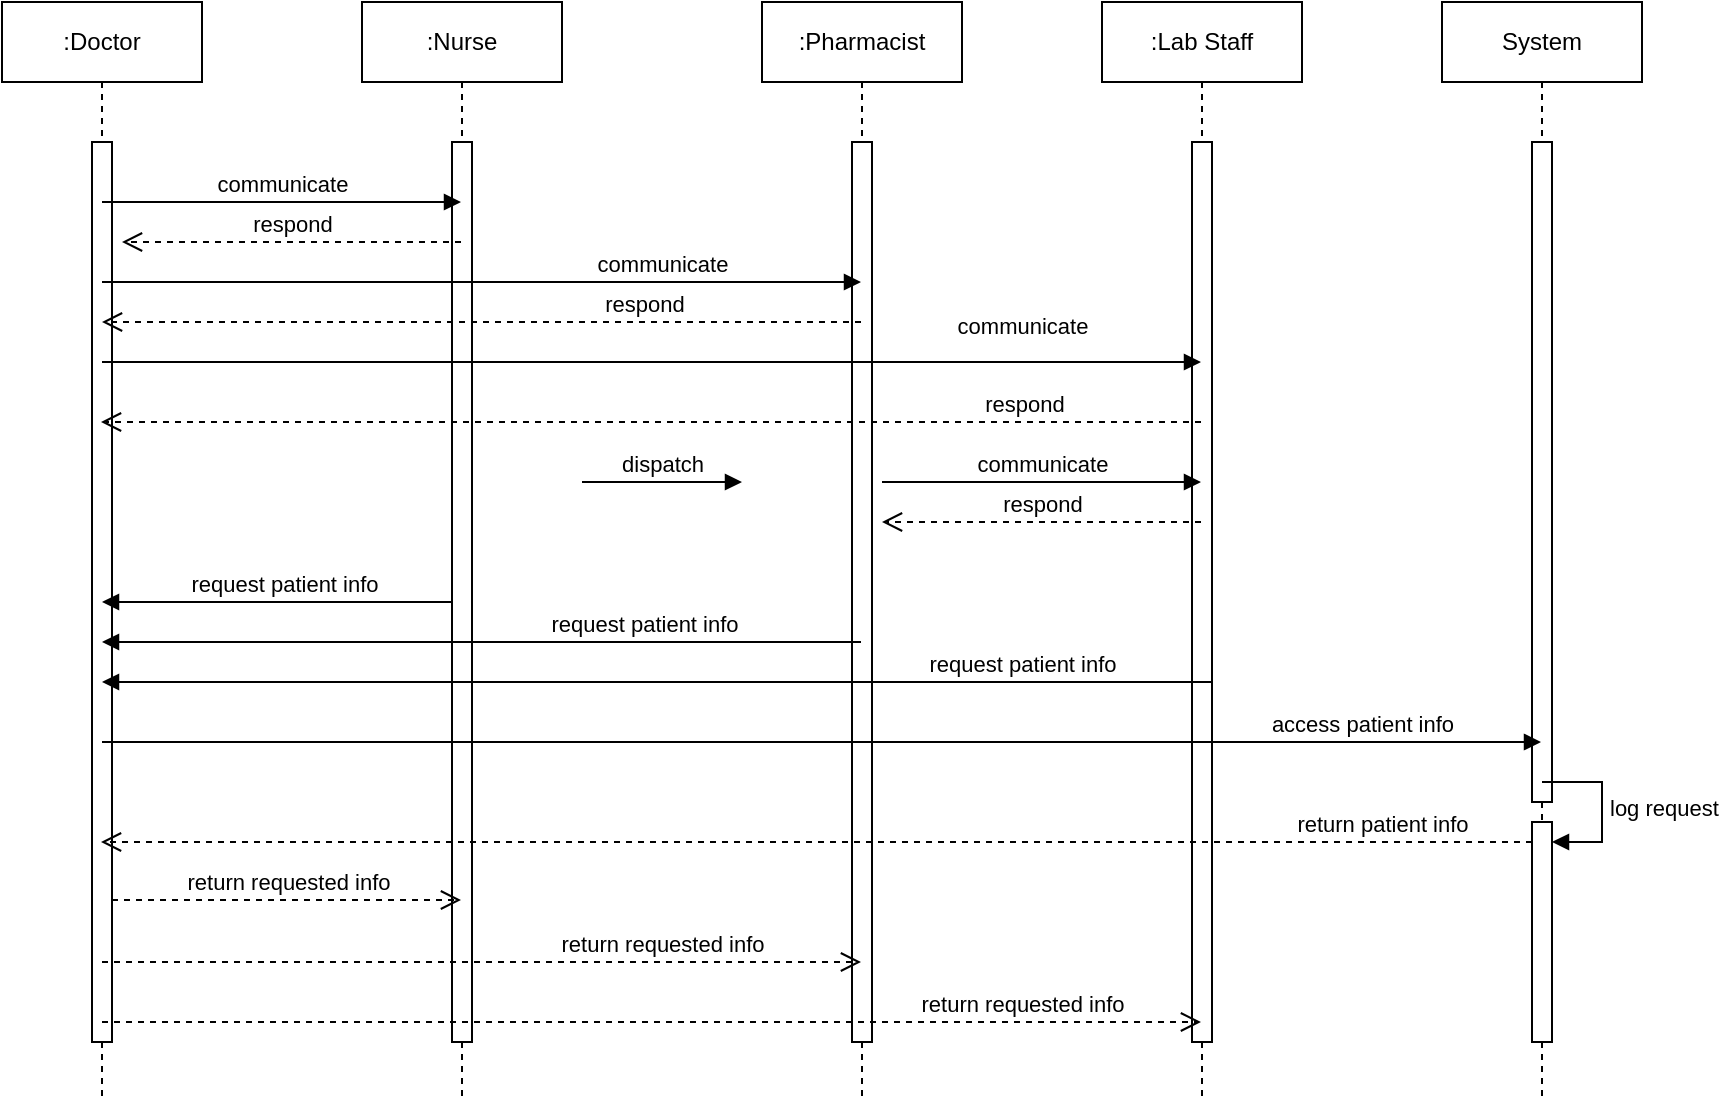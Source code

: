 <mxfile version="24.3.1" type="device">
  <diagram name="Page-1" id="SLDsWOvieusIYVydW7WV">
    <mxGraphModel dx="1461" dy="652" grid="1" gridSize="10" guides="1" tooltips="1" connect="1" arrows="1" fold="1" page="1" pageScale="1" pageWidth="850" pageHeight="1100" math="0" shadow="0">
      <root>
        <mxCell id="0" />
        <mxCell id="1" parent="0" />
        <mxCell id="oQf-hwO9cdcEI4c4DX_J-1" value=":Doctor" style="shape=umlLifeline;perimeter=lifelinePerimeter;whiteSpace=wrap;html=1;container=1;dropTarget=0;collapsible=0;recursiveResize=0;outlineConnect=0;portConstraint=eastwest;newEdgeStyle={&quot;curved&quot;:0,&quot;rounded&quot;:0};" vertex="1" parent="1">
          <mxGeometry x="90" y="100" width="100" height="550" as="geometry" />
        </mxCell>
        <mxCell id="oQf-hwO9cdcEI4c4DX_J-9" value="" style="html=1;points=[[0,0,0,0,5],[0,1,0,0,-5],[1,0,0,0,5],[1,1,0,0,-5]];perimeter=orthogonalPerimeter;outlineConnect=0;targetShapes=umlLifeline;portConstraint=eastwest;newEdgeStyle={&quot;curved&quot;:0,&quot;rounded&quot;:0};" vertex="1" parent="oQf-hwO9cdcEI4c4DX_J-1">
          <mxGeometry x="45" y="70" width="10" height="450" as="geometry" />
        </mxCell>
        <mxCell id="oQf-hwO9cdcEI4c4DX_J-2" value=":Nurse" style="shape=umlLifeline;perimeter=lifelinePerimeter;whiteSpace=wrap;html=1;container=1;dropTarget=0;collapsible=0;recursiveResize=0;outlineConnect=0;portConstraint=eastwest;newEdgeStyle={&quot;curved&quot;:0,&quot;rounded&quot;:0};" vertex="1" parent="1">
          <mxGeometry x="270" y="100" width="100" height="550" as="geometry" />
        </mxCell>
        <mxCell id="oQf-hwO9cdcEI4c4DX_J-10" value="" style="html=1;points=[[0,0,0,0,5],[0,1,0,0,-5],[1,0,0,0,5],[1,1,0,0,-5]];perimeter=orthogonalPerimeter;outlineConnect=0;targetShapes=umlLifeline;portConstraint=eastwest;newEdgeStyle={&quot;curved&quot;:0,&quot;rounded&quot;:0};" vertex="1" parent="oQf-hwO9cdcEI4c4DX_J-2">
          <mxGeometry x="45" y="70" width="10" height="450" as="geometry" />
        </mxCell>
        <mxCell id="oQf-hwO9cdcEI4c4DX_J-3" value=":Pharmacist" style="shape=umlLifeline;perimeter=lifelinePerimeter;whiteSpace=wrap;html=1;container=1;dropTarget=0;collapsible=0;recursiveResize=0;outlineConnect=0;portConstraint=eastwest;newEdgeStyle={&quot;curved&quot;:0,&quot;rounded&quot;:0};" vertex="1" parent="1">
          <mxGeometry x="470" y="100" width="100" height="550" as="geometry" />
        </mxCell>
        <mxCell id="oQf-hwO9cdcEI4c4DX_J-11" value="" style="html=1;points=[[0,0,0,0,5],[0,1,0,0,-5],[1,0,0,0,5],[1,1,0,0,-5]];perimeter=orthogonalPerimeter;outlineConnect=0;targetShapes=umlLifeline;portConstraint=eastwest;newEdgeStyle={&quot;curved&quot;:0,&quot;rounded&quot;:0};" vertex="1" parent="oQf-hwO9cdcEI4c4DX_J-3">
          <mxGeometry x="45" y="70" width="10" height="450" as="geometry" />
        </mxCell>
        <mxCell id="oQf-hwO9cdcEI4c4DX_J-4" value=":Lab Staff" style="shape=umlLifeline;perimeter=lifelinePerimeter;whiteSpace=wrap;html=1;container=1;dropTarget=0;collapsible=0;recursiveResize=0;outlineConnect=0;portConstraint=eastwest;newEdgeStyle={&quot;curved&quot;:0,&quot;rounded&quot;:0};" vertex="1" parent="1">
          <mxGeometry x="640" y="100" width="100" height="550" as="geometry" />
        </mxCell>
        <mxCell id="oQf-hwO9cdcEI4c4DX_J-12" value="" style="html=1;points=[[0,0,0,0,5],[0,1,0,0,-5],[1,0,0,0,5],[1,1,0,0,-5]];perimeter=orthogonalPerimeter;outlineConnect=0;targetShapes=umlLifeline;portConstraint=eastwest;newEdgeStyle={&quot;curved&quot;:0,&quot;rounded&quot;:0};" vertex="1" parent="oQf-hwO9cdcEI4c4DX_J-4">
          <mxGeometry x="45" y="70" width="10" height="450" as="geometry" />
        </mxCell>
        <mxCell id="oQf-hwO9cdcEI4c4DX_J-13" value="System" style="shape=umlLifeline;perimeter=lifelinePerimeter;whiteSpace=wrap;html=1;container=1;dropTarget=0;collapsible=0;recursiveResize=0;outlineConnect=0;portConstraint=eastwest;newEdgeStyle={&quot;curved&quot;:0,&quot;rounded&quot;:0};" vertex="1" parent="1">
          <mxGeometry x="810" y="100" width="100" height="550" as="geometry" />
        </mxCell>
        <mxCell id="oQf-hwO9cdcEI4c4DX_J-14" value="" style="html=1;points=[[0,0,0,0,5],[0,1,0,0,-5],[1,0,0,0,5],[1,1,0,0,-5]];perimeter=orthogonalPerimeter;outlineConnect=0;targetShapes=umlLifeline;portConstraint=eastwest;newEdgeStyle={&quot;curved&quot;:0,&quot;rounded&quot;:0};" vertex="1" parent="oQf-hwO9cdcEI4c4DX_J-13">
          <mxGeometry x="45" y="70" width="10" height="330" as="geometry" />
        </mxCell>
        <mxCell id="oQf-hwO9cdcEI4c4DX_J-29" value="" style="html=1;points=[[0,0,0,0,5],[0,1,0,0,-5],[1,0,0,0,5],[1,1,0,0,-5]];perimeter=orthogonalPerimeter;outlineConnect=0;targetShapes=umlLifeline;portConstraint=eastwest;newEdgeStyle={&quot;curved&quot;:0,&quot;rounded&quot;:0};" vertex="1" parent="oQf-hwO9cdcEI4c4DX_J-13">
          <mxGeometry x="45" y="410" width="10" height="110" as="geometry" />
        </mxCell>
        <mxCell id="oQf-hwO9cdcEI4c4DX_J-30" value="log request" style="html=1;align=left;spacingLeft=2;endArrow=block;rounded=0;edgeStyle=orthogonalEdgeStyle;curved=0;rounded=0;" edge="1" target="oQf-hwO9cdcEI4c4DX_J-29" parent="oQf-hwO9cdcEI4c4DX_J-13">
          <mxGeometry relative="1" as="geometry">
            <mxPoint x="50" y="390" as="sourcePoint" />
            <Array as="points">
              <mxPoint x="80" y="420" />
            </Array>
          </mxGeometry>
        </mxCell>
        <mxCell id="oQf-hwO9cdcEI4c4DX_J-15" value="communicate" style="html=1;verticalAlign=bottom;endArrow=block;curved=0;rounded=0;" edge="1" parent="1" target="oQf-hwO9cdcEI4c4DX_J-2">
          <mxGeometry width="80" relative="1" as="geometry">
            <mxPoint x="140" y="200" as="sourcePoint" />
            <mxPoint x="220" y="200" as="targetPoint" />
          </mxGeometry>
        </mxCell>
        <mxCell id="oQf-hwO9cdcEI4c4DX_J-16" value="communicate" style="html=1;verticalAlign=bottom;endArrow=block;curved=0;rounded=0;" edge="1" parent="1">
          <mxGeometry x="0.476" width="80" relative="1" as="geometry">
            <mxPoint x="140" y="240" as="sourcePoint" />
            <mxPoint x="519.5" y="240" as="targetPoint" />
            <Array as="points" />
            <mxPoint as="offset" />
          </mxGeometry>
        </mxCell>
        <mxCell id="oQf-hwO9cdcEI4c4DX_J-17" value="communicate" style="html=1;verticalAlign=bottom;endArrow=block;curved=0;rounded=0;" edge="1" parent="1">
          <mxGeometry x="0.674" y="10" width="80" relative="1" as="geometry">
            <mxPoint x="140" y="280" as="sourcePoint" />
            <mxPoint x="689.5" y="280" as="targetPoint" />
            <mxPoint y="1" as="offset" />
          </mxGeometry>
        </mxCell>
        <mxCell id="oQf-hwO9cdcEI4c4DX_J-18" value="respond" style="html=1;verticalAlign=bottom;endArrow=open;dashed=1;endSize=8;curved=0;rounded=0;" edge="1" parent="1" source="oQf-hwO9cdcEI4c4DX_J-2">
          <mxGeometry relative="1" as="geometry">
            <mxPoint x="230" y="220" as="sourcePoint" />
            <mxPoint x="150" y="220" as="targetPoint" />
          </mxGeometry>
        </mxCell>
        <mxCell id="oQf-hwO9cdcEI4c4DX_J-19" value="respond" style="html=1;verticalAlign=bottom;endArrow=open;dashed=1;endSize=8;curved=0;rounded=0;" edge="1" parent="1" source="oQf-hwO9cdcEI4c4DX_J-3">
          <mxGeometry x="-0.423" relative="1" as="geometry">
            <mxPoint x="220" y="260" as="sourcePoint" />
            <mxPoint x="140" y="260" as="targetPoint" />
            <mxPoint x="1" as="offset" />
          </mxGeometry>
        </mxCell>
        <mxCell id="oQf-hwO9cdcEI4c4DX_J-20" value="respond" style="html=1;verticalAlign=bottom;endArrow=open;dashed=1;endSize=8;curved=0;rounded=0;" edge="1" parent="1" source="oQf-hwO9cdcEI4c4DX_J-4">
          <mxGeometry x="-0.674" relative="1" as="geometry">
            <mxPoint x="460" y="310" as="sourcePoint" />
            <mxPoint x="139.5" y="310" as="targetPoint" />
            <mxPoint x="1" as="offset" />
          </mxGeometry>
        </mxCell>
        <mxCell id="oQf-hwO9cdcEI4c4DX_J-22" value="communicate" style="html=1;verticalAlign=bottom;endArrow=block;curved=0;rounded=0;" edge="1" parent="1" target="oQf-hwO9cdcEI4c4DX_J-4">
          <mxGeometry width="80" relative="1" as="geometry">
            <mxPoint x="530" y="340" as="sourcePoint" />
            <mxPoint x="610" y="340" as="targetPoint" />
            <mxPoint as="offset" />
          </mxGeometry>
        </mxCell>
        <mxCell id="oQf-hwO9cdcEI4c4DX_J-23" value="respond" style="html=1;verticalAlign=bottom;endArrow=open;dashed=1;endSize=8;curved=0;rounded=0;" edge="1" parent="1" source="oQf-hwO9cdcEI4c4DX_J-4">
          <mxGeometry relative="1" as="geometry">
            <mxPoint x="610" y="360" as="sourcePoint" />
            <mxPoint x="530" y="360" as="targetPoint" />
          </mxGeometry>
        </mxCell>
        <mxCell id="oQf-hwO9cdcEI4c4DX_J-24" value="request patient info" style="html=1;verticalAlign=bottom;endArrow=block;curved=0;rounded=0;" edge="1" parent="1">
          <mxGeometry x="-0.032" width="80" relative="1" as="geometry">
            <mxPoint x="314.5" y="400" as="sourcePoint" />
            <mxPoint x="140" y="400" as="targetPoint" />
            <mxPoint x="1" as="offset" />
          </mxGeometry>
        </mxCell>
        <mxCell id="oQf-hwO9cdcEI4c4DX_J-25" value="request patient info" style="html=1;verticalAlign=bottom;endArrow=block;curved=0;rounded=0;" edge="1" parent="1" source="oQf-hwO9cdcEI4c4DX_J-3">
          <mxGeometry x="-0.423" width="80" relative="1" as="geometry">
            <mxPoint x="314.5" y="420" as="sourcePoint" />
            <mxPoint x="140" y="420" as="targetPoint" />
            <mxPoint x="1" as="offset" />
          </mxGeometry>
        </mxCell>
        <mxCell id="oQf-hwO9cdcEI4c4DX_J-26" value="request patient info" style="html=1;verticalAlign=bottom;endArrow=block;curved=0;rounded=0;" edge="1" parent="1" target="oQf-hwO9cdcEI4c4DX_J-1">
          <mxGeometry x="-0.659" width="80" relative="1" as="geometry">
            <mxPoint x="694.5" y="440" as="sourcePoint" />
            <mxPoint x="520" y="440" as="targetPoint" />
            <mxPoint as="offset" />
          </mxGeometry>
        </mxCell>
        <mxCell id="oQf-hwO9cdcEI4c4DX_J-27" value="dispatch" style="html=1;verticalAlign=bottom;endArrow=block;curved=0;rounded=0;" edge="1" parent="1">
          <mxGeometry width="80" relative="1" as="geometry">
            <mxPoint x="380" y="340" as="sourcePoint" />
            <mxPoint x="460" y="340" as="targetPoint" />
          </mxGeometry>
        </mxCell>
        <mxCell id="oQf-hwO9cdcEI4c4DX_J-28" value="access patient info" style="html=1;verticalAlign=bottom;endArrow=block;curved=0;rounded=0;" edge="1" parent="1" target="oQf-hwO9cdcEI4c4DX_J-13">
          <mxGeometry x="0.751" width="80" relative="1" as="geometry">
            <mxPoint x="140" y="470" as="sourcePoint" />
            <mxPoint x="220" y="470" as="targetPoint" />
            <mxPoint as="offset" />
          </mxGeometry>
        </mxCell>
        <mxCell id="oQf-hwO9cdcEI4c4DX_J-31" value="return patient info" style="html=1;verticalAlign=bottom;endArrow=open;dashed=1;endSize=8;curved=0;rounded=0;" edge="1" parent="1">
          <mxGeometry x="-0.79" relative="1" as="geometry">
            <mxPoint x="855" y="520" as="sourcePoint" />
            <mxPoint x="139.5" y="520" as="targetPoint" />
            <mxPoint as="offset" />
          </mxGeometry>
        </mxCell>
        <mxCell id="oQf-hwO9cdcEI4c4DX_J-32" value="return requested info" style="html=1;verticalAlign=bottom;endArrow=open;dashed=1;endSize=8;curved=0;rounded=0;" edge="1" parent="1">
          <mxGeometry relative="1" as="geometry">
            <mxPoint x="145" y="549" as="sourcePoint" />
            <mxPoint x="319.5" y="549" as="targetPoint" />
          </mxGeometry>
        </mxCell>
        <mxCell id="oQf-hwO9cdcEI4c4DX_J-33" value="return requested info" style="html=1;verticalAlign=bottom;endArrow=open;dashed=1;endSize=8;curved=0;rounded=0;" edge="1" parent="1" target="oQf-hwO9cdcEI4c4DX_J-3">
          <mxGeometry x="0.476" relative="1" as="geometry">
            <mxPoint x="140" y="580" as="sourcePoint" />
            <mxPoint x="314.5" y="580" as="targetPoint" />
            <Array as="points">
              <mxPoint x="380" y="580" />
            </Array>
            <mxPoint as="offset" />
          </mxGeometry>
        </mxCell>
        <mxCell id="oQf-hwO9cdcEI4c4DX_J-34" value="return requested info" style="html=1;verticalAlign=bottom;endArrow=open;dashed=1;endSize=8;curved=0;rounded=0;" edge="1" parent="1" target="oQf-hwO9cdcEI4c4DX_J-4">
          <mxGeometry x="0.674" relative="1" as="geometry">
            <mxPoint x="140" y="610" as="sourcePoint" />
            <mxPoint x="314.5" y="610" as="targetPoint" />
            <mxPoint as="offset" />
          </mxGeometry>
        </mxCell>
      </root>
    </mxGraphModel>
  </diagram>
</mxfile>
